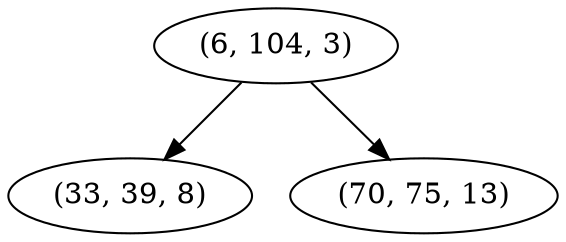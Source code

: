 digraph tree {
    "(6, 104, 3)";
    "(33, 39, 8)";
    "(70, 75, 13)";
    "(6, 104, 3)" -> "(33, 39, 8)";
    "(6, 104, 3)" -> "(70, 75, 13)";
}
